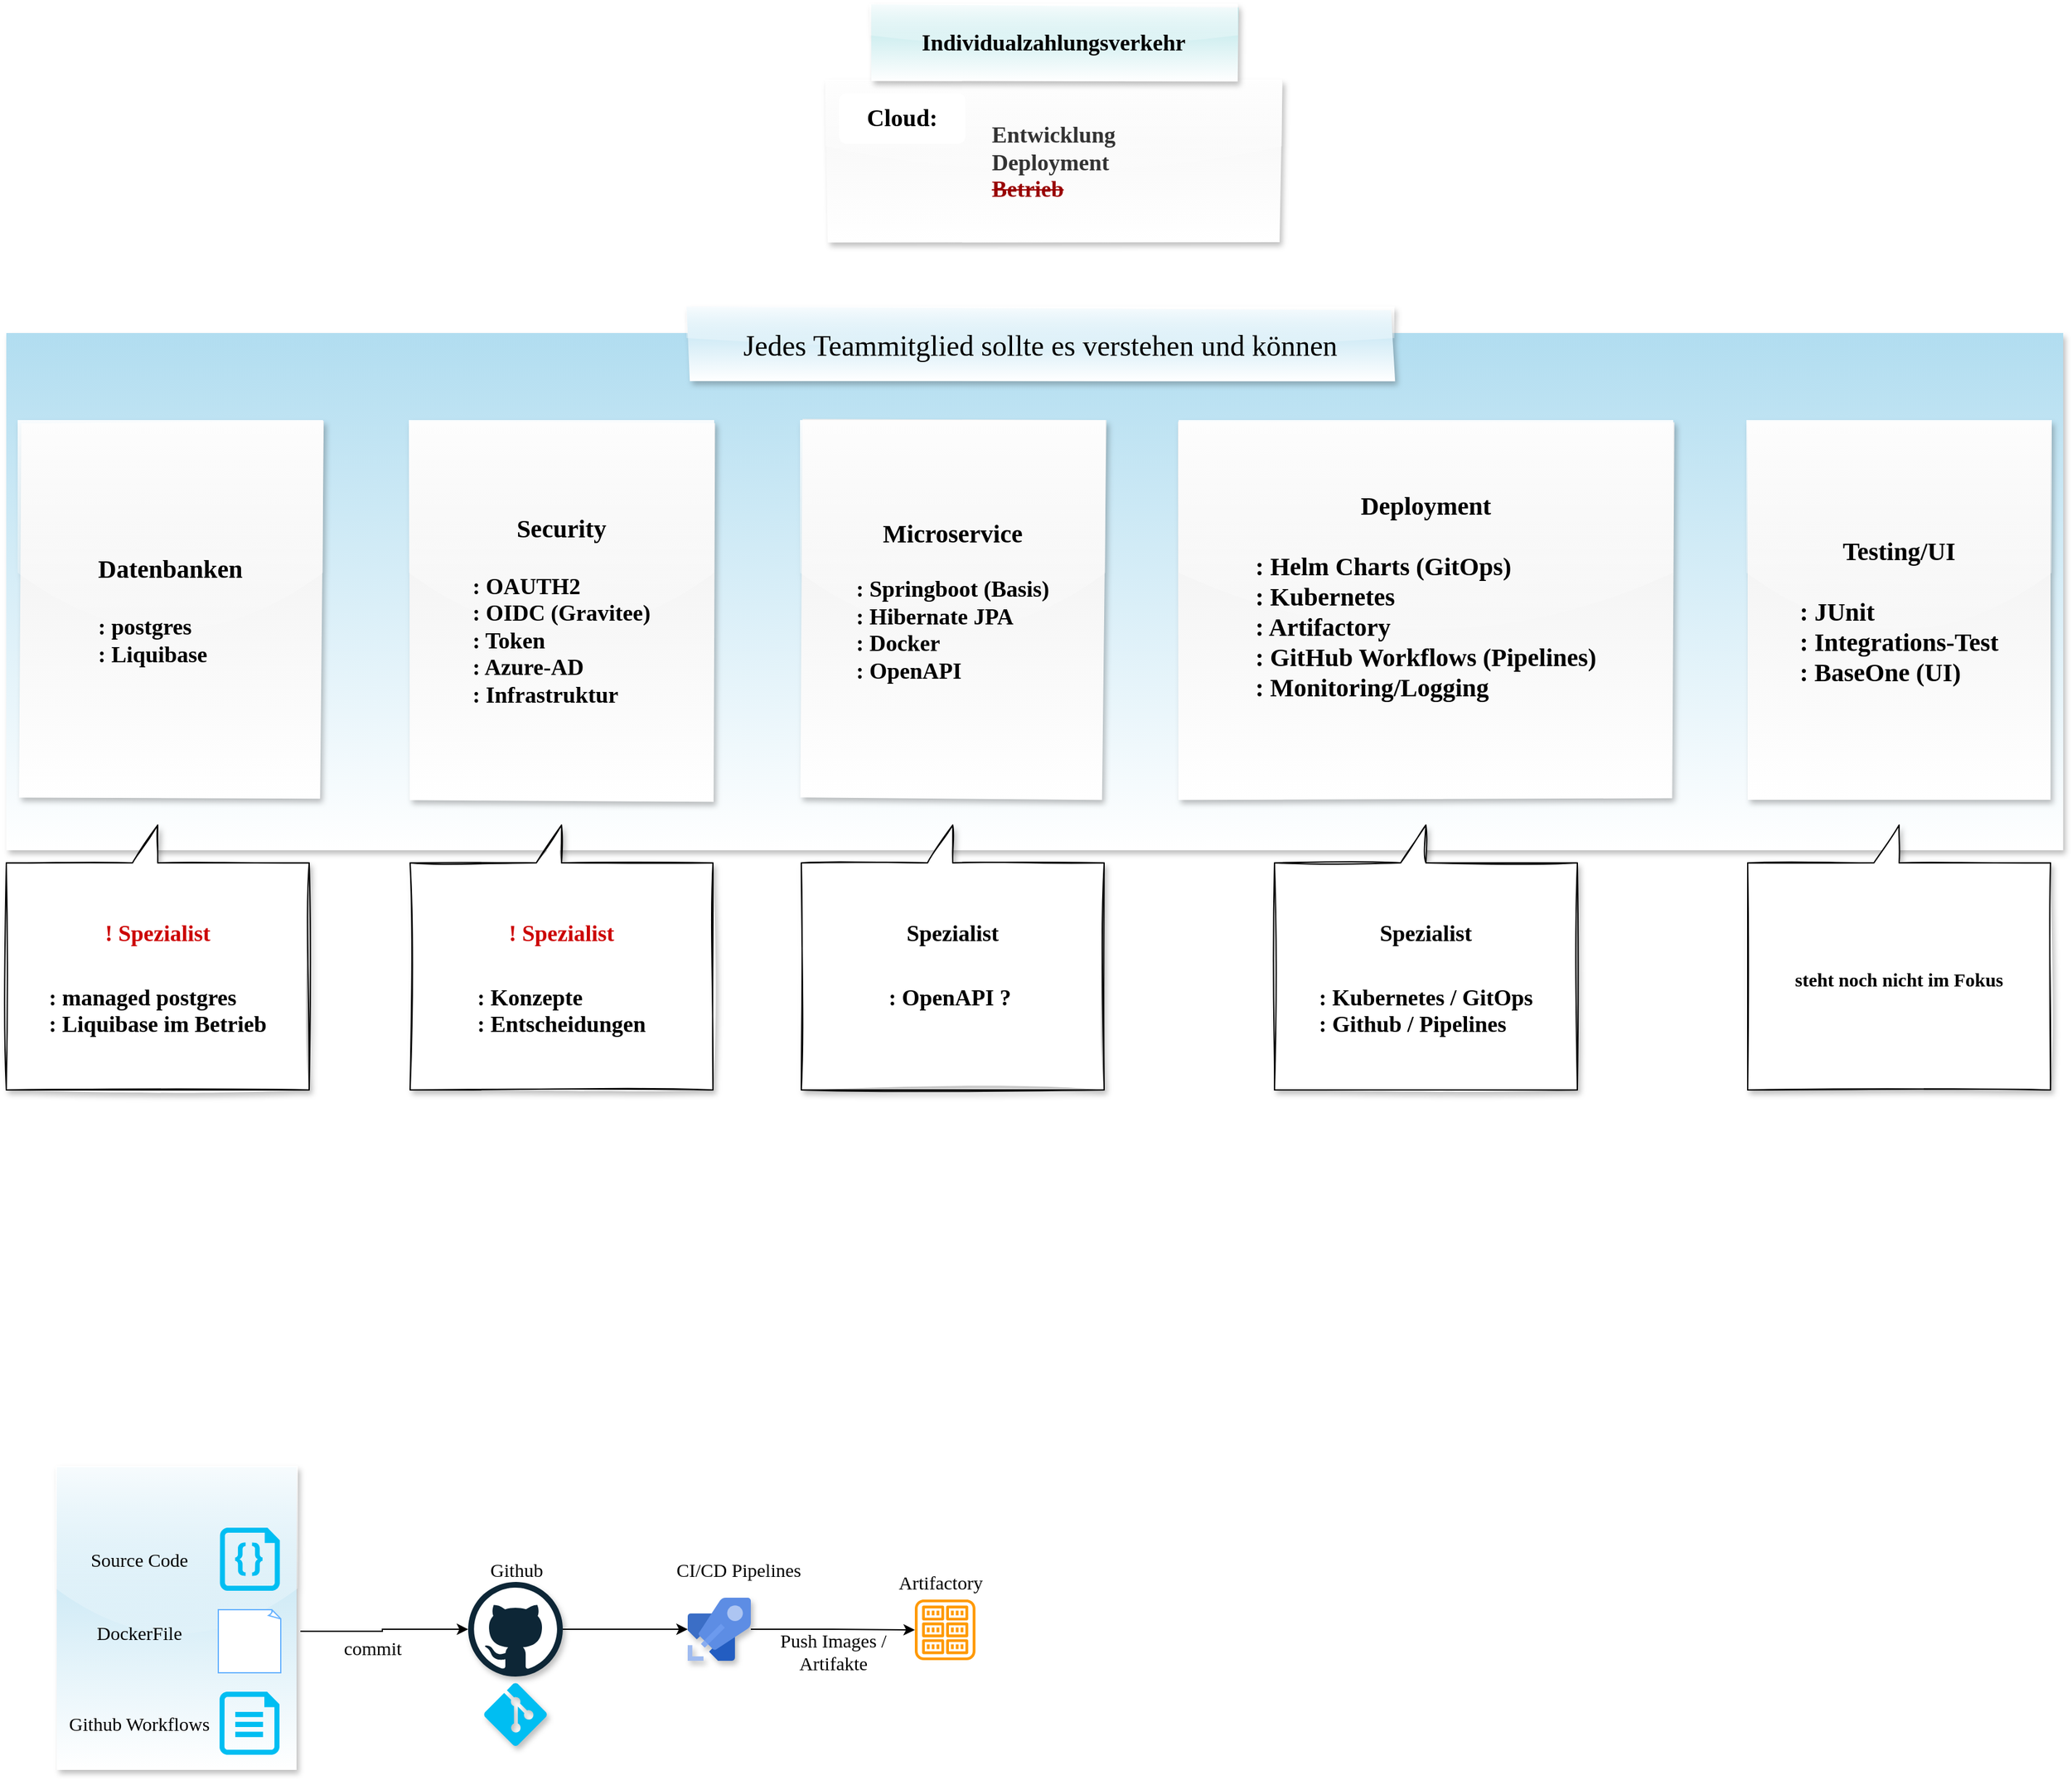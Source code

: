 <mxfile version="15.4.3" type="github">
  <diagram id="PN8kuetyCjDLw-ILb-1d" name="Page-1">
    <mxGraphModel dx="2254" dy="863" grid="1" gridSize="10" guides="1" tooltips="1" connect="1" arrows="1" fold="1" page="1" pageScale="1" pageWidth="827" pageHeight="1169" math="0" shadow="0">
      <root>
        <mxCell id="0" />
        <mxCell id="1" parent="0" />
        <mxCell id="6koIWRQ8JG91AjPf6UxW-10" value="" style="rounded=0;whiteSpace=wrap;html=1;fontFamily=Tahoma;fontSize=23;strokeColor=none;fillColor=#b1ddf0;align=center;gradientColor=#ffffff;shadow=1;" vertex="1" parent="1">
          <mxGeometry x="10" y="270" width="1630" height="410" as="geometry" />
        </mxCell>
        <mxCell id="6koIWRQ8JG91AjPf6UxW-1" value="&lt;div style=&quot;text-align: justify&quot;&gt;&lt;b&gt;&lt;font style=&quot;font-size: 18px&quot;&gt;&lt;font face=&quot;Verdana&quot;&gt;Entwicklung&lt;/font&gt;&lt;/font&gt;&lt;/b&gt;&lt;/div&gt;&lt;b&gt;&lt;div style=&quot;text-align: justify&quot;&gt;&lt;b&gt;&lt;font style=&quot;font-size: 18px&quot;&gt;&lt;font face=&quot;Verdana&quot;&gt;Deployment&lt;/font&gt;&lt;/font&gt;&lt;/b&gt;&lt;/div&gt;&lt;font style=&quot;font-size: 18px&quot;&gt;&lt;div style=&quot;text-align: justify&quot;&gt;&lt;b style=&quot;font-size: 12px&quot;&gt;&lt;font style=&quot;font-size: 18px&quot;&gt;&lt;font face=&quot;Verdana&quot; color=&quot;#990000&quot;&gt;&lt;strike&gt;Betrieb&lt;/strike&gt;&lt;/font&gt;&lt;/font&gt;&lt;/b&gt;&lt;/div&gt;&lt;/font&gt;&lt;/b&gt;" style="rounded=0;whiteSpace=wrap;html=1;fillColor=#f5f5f5;strokeColor=none;fontColor=#333333;align=center;gradientColor=#ffffff;glass=1;shadow=1;sketch=1;" vertex="1" parent="1">
          <mxGeometry x="660" y="70" width="360" height="130" as="geometry" />
        </mxCell>
        <mxCell id="6koIWRQ8JG91AjPf6UxW-2" value="&lt;b&gt;Individualzahlungsverkehr&lt;/b&gt;" style="rounded=0;whiteSpace=wrap;html=1;fontFamily=Verdana;fontSize=18;align=center;fillColor=#b0e3e6;strokeColor=none;gradientColor=#ffffff;shadow=1;sketch=1;glass=1;" vertex="1" parent="1">
          <mxGeometry x="695" y="10" width="290" height="60" as="geometry" />
        </mxCell>
        <mxCell id="CYHRr_JMQJdO4Y0wQpkW-1" value="&lt;b&gt;&lt;font style=&quot;font-size: 19px&quot; face=&quot;Verdana&quot;&gt;Cloud:&lt;/font&gt;&lt;/b&gt;" style="rounded=1;whiteSpace=wrap;html=1;strokeColor=none;fillColor=#FFFFFF;" parent="1" vertex="1">
          <mxGeometry x="670" y="80" width="100" height="40" as="geometry" />
        </mxCell>
        <mxCell id="6koIWRQ8JG91AjPf6UxW-3" value="&lt;div style=&quot;font-size: 20px&quot;&gt;&lt;font face=&quot;Verdana&quot; style=&quot;font-size: 20px&quot;&gt;&lt;b&gt;Datenbanken&lt;/b&gt;&lt;/font&gt;&lt;/div&gt;&lt;div style=&quot;font-size: 20px&quot;&gt;&lt;br&gt;&lt;/div&gt;&lt;div style=&quot;text-align: justify&quot;&gt;&lt;font face=&quot;Verdana&quot;&gt;&lt;b style=&quot;font-size: 18px&quot;&gt;: &lt;/b&gt;&lt;b style=&quot;font-size: 18px&quot;&gt;postgres&lt;/b&gt;&lt;/font&gt;&lt;/div&gt;&lt;div style=&quot;text-align: justify&quot;&gt;&lt;font face=&quot;Verdana&quot;&gt;&lt;span style=&quot;font-size: 18px&quot;&gt;&lt;b&gt;: Liquibase&lt;/b&gt;&lt;/span&gt;&lt;/font&gt;&lt;/div&gt;" style="rounded=0;whiteSpace=wrap;html=1;fillColor=#eeeeee;strokeColor=none;align=center;gradientColor=#ffffff;glass=1;shadow=1;sketch=1;" vertex="1" parent="1">
          <mxGeometry x="20" y="340" width="240" height="300" as="geometry" />
        </mxCell>
        <mxCell id="6koIWRQ8JG91AjPf6UxW-4" value="&lt;div&gt;&lt;b&gt;&lt;font&gt;&lt;font face=&quot;Verdana&quot; style=&quot;font-size: 20px&quot;&gt;Security&lt;/font&gt;&lt;/font&gt;&lt;/b&gt;&lt;/div&gt;&lt;div style=&quot;text-align: justify&quot;&gt;&lt;b&gt;&lt;font&gt;&lt;font face=&quot;Verdana&quot; style=&quot;font-size: 20px&quot;&gt;&lt;br&gt;&lt;/font&gt;&lt;/font&gt;&lt;/b&gt;&lt;/div&gt;&lt;b&gt;&lt;div style=&quot;text-align: justify&quot;&gt;&lt;b&gt;&lt;font style=&quot;font-size: 18px&quot;&gt;&lt;font face=&quot;Verdana&quot;&gt;: OAUTH2&lt;/font&gt;&lt;/font&gt;&lt;/b&gt;&lt;/div&gt;&lt;font style=&quot;font-size: 18px&quot;&gt;&lt;div style=&quot;text-align: justify&quot;&gt;&lt;b style=&quot;font-size: 12px&quot;&gt;&lt;font style=&quot;font-size: 18px&quot;&gt;&lt;font face=&quot;Verdana&quot;&gt;: OIDC (Gravitee)&lt;/font&gt;&lt;/font&gt;&lt;/b&gt;&lt;/div&gt;&lt;div style=&quot;text-align: justify&quot;&gt;&lt;b style=&quot;font-size: 12px&quot;&gt;&lt;font style=&quot;font-size: 18px&quot;&gt;&lt;font face=&quot;Verdana&quot;&gt;: Token&lt;/font&gt;&lt;/font&gt;&lt;/b&gt;&lt;/div&gt;&lt;div style=&quot;text-align: justify&quot;&gt;&lt;b style=&quot;font-size: 12px&quot;&gt;&lt;font style=&quot;font-size: 18px&quot;&gt;&lt;font face=&quot;Verdana&quot;&gt;: Azure-AD&lt;/font&gt;&lt;/font&gt;&lt;/b&gt;&lt;/div&gt;&lt;div style=&quot;text-align: justify&quot;&gt;&lt;b style=&quot;font-size: 12px&quot;&gt;&lt;font style=&quot;font-size: 18px&quot;&gt;&lt;font face=&quot;Verdana&quot;&gt;:&amp;nbsp;&lt;/font&gt;&lt;/font&gt;&lt;/b&gt;&lt;b style=&quot;font-family: &amp;#34;verdana&amp;#34;&quot;&gt;Infrastruktur&lt;/b&gt;&lt;/div&gt;&lt;/font&gt;&lt;/b&gt;" style="rounded=0;whiteSpace=wrap;html=1;fillColor=#eeeeee;strokeColor=none;align=center;gradientColor=#ffffff;shadow=1;sketch=1;glass=1;" vertex="1" parent="1">
          <mxGeometry x="330" y="340" width="240" height="300" as="geometry" />
        </mxCell>
        <mxCell id="6koIWRQ8JG91AjPf6UxW-5" value="&lt;div&gt;&lt;font face=&quot;Verdana&quot; size=&quot;1&quot;&gt;&lt;b style=&quot;font-size: 20px&quot;&gt;Microservice&lt;/b&gt;&lt;/font&gt;&lt;/div&gt;&lt;div style=&quot;text-align: justify&quot;&gt;&lt;font face=&quot;Verdana&quot;&gt;&lt;span style=&quot;font-size: 18px&quot;&gt;&lt;b&gt;&lt;br&gt;&lt;/b&gt;&lt;/span&gt;&lt;/font&gt;&lt;/div&gt;&lt;div style=&quot;text-align: justify&quot;&gt;&lt;font face=&quot;Verdana&quot;&gt;&lt;span style=&quot;font-size: 18px&quot;&gt;&lt;b&gt;: Springboot (Basis)&lt;/b&gt;&lt;/span&gt;&lt;/font&gt;&lt;/div&gt;&lt;div style=&quot;text-align: justify&quot;&gt;&lt;font face=&quot;Verdana&quot;&gt;&lt;span style=&quot;font-size: 18px&quot;&gt;&lt;b&gt;: Hibernate JPA&lt;/b&gt;&lt;/span&gt;&lt;/font&gt;&lt;/div&gt;&lt;div style=&quot;text-align: justify&quot;&gt;&lt;font face=&quot;Verdana&quot;&gt;&lt;span style=&quot;font-size: 18px&quot;&gt;&lt;b&gt;: Docker&lt;/b&gt;&lt;/span&gt;&lt;/font&gt;&lt;/div&gt;&lt;div style=&quot;text-align: justify&quot;&gt;&lt;font face=&quot;Verdana&quot;&gt;&lt;span style=&quot;font-size: 18px&quot;&gt;&lt;b&gt;: OpenAPI&lt;/b&gt;&lt;/span&gt;&lt;/font&gt;&lt;/div&gt;&lt;div style=&quot;text-align: justify&quot;&gt;&lt;br&gt;&lt;/div&gt;" style="rounded=0;whiteSpace=wrap;html=1;fillColor=#eeeeee;strokeColor=none;align=center;gradientColor=#ffffff;shadow=1;sketch=1;glass=1;" vertex="1" parent="1">
          <mxGeometry x="640" y="340" width="240" height="300" as="geometry" />
        </mxCell>
        <mxCell id="6koIWRQ8JG91AjPf6UxW-6" value="&lt;div&gt;&lt;font face=&quot;Verdana&quot; size=&quot;1&quot;&gt;&lt;b style=&quot;font-size: 20px&quot;&gt;Deployment&lt;/b&gt;&lt;/font&gt;&lt;/div&gt;&lt;div&gt;&lt;font face=&quot;Verdana&quot; size=&quot;1&quot;&gt;&lt;b style=&quot;font-size: 20px&quot;&gt;&lt;br&gt;&lt;/b&gt;&lt;/font&gt;&lt;/div&gt;&lt;div style=&quot;text-align: justify&quot;&gt;&lt;font face=&quot;Verdana&quot; size=&quot;1&quot;&gt;&lt;b style=&quot;font-size: 20px&quot;&gt;:&amp;nbsp;&lt;/b&gt;&lt;/font&gt;&lt;b style=&quot;font-family: &amp;#34;verdana&amp;#34; ; font-size: 20px&quot;&gt;Helm Charts (GitOps)&amp;nbsp;&lt;/b&gt;&lt;/div&gt;&lt;div style=&quot;text-align: justify&quot;&gt;&lt;b style=&quot;font-family: &amp;#34;verdana&amp;#34; ; font-size: 20px&quot;&gt;: Kubernetes&lt;/b&gt;&lt;/div&gt;&lt;div style=&quot;text-align: justify&quot;&gt;&lt;b style=&quot;font-family: &amp;#34;verdana&amp;#34; ; font-size: 20px&quot;&gt;: Artifactory&lt;/b&gt;&lt;/div&gt;&lt;div style=&quot;text-align: justify&quot;&gt;&lt;b style=&quot;font-family: &amp;#34;verdana&amp;#34; ; font-size: 20px&quot;&gt;: GitHub Workflows (Pipelines)&lt;/b&gt;&lt;/div&gt;&lt;div style=&quot;text-align: justify&quot;&gt;&lt;b style=&quot;font-family: &amp;#34;verdana&amp;#34; ; font-size: 20px&quot;&gt;: Monitoring/Logging&lt;/b&gt;&lt;/div&gt;&lt;div style=&quot;text-align: justify&quot;&gt;&lt;b style=&quot;font-family: &amp;#34;verdana&amp;#34; ; font-size: 20px&quot;&gt;&lt;br&gt;&lt;/b&gt;&lt;/div&gt;" style="rounded=0;whiteSpace=wrap;html=1;fillColor=#eeeeee;strokeColor=none;align=center;gradientColor=#ffffff;sketch=1;shadow=1;glass=1;" vertex="1" parent="1">
          <mxGeometry x="940" y="340" width="390" height="300" as="geometry" />
        </mxCell>
        <mxCell id="6koIWRQ8JG91AjPf6UxW-7" value="&lt;div&gt;&lt;font face=&quot;Verdana&quot; size=&quot;1&quot;&gt;&lt;b style=&quot;font-size: 20px&quot;&gt;Testing/UI&lt;/b&gt;&lt;/font&gt;&lt;/div&gt;&lt;div&gt;&lt;font face=&quot;Verdana&quot; size=&quot;1&quot;&gt;&lt;b style=&quot;font-size: 20px&quot;&gt;&lt;br&gt;&lt;/b&gt;&lt;/font&gt;&lt;/div&gt;&lt;div style=&quot;text-align: justify&quot;&gt;&lt;font face=&quot;Verdana&quot; size=&quot;1&quot;&gt;&lt;b style=&quot;font-size: 20px&quot;&gt;: JUnit&lt;/b&gt;&lt;/font&gt;&lt;/div&gt;&lt;div style=&quot;text-align: justify&quot;&gt;&lt;font face=&quot;Verdana&quot; size=&quot;1&quot;&gt;&lt;b style=&quot;font-size: 20px&quot;&gt;: Integrations-Test&lt;/b&gt;&lt;/font&gt;&lt;/div&gt;&lt;div style=&quot;text-align: justify&quot;&gt;&lt;font face=&quot;Verdana&quot; size=&quot;1&quot;&gt;&lt;b style=&quot;font-size: 20px&quot;&gt;: BaseOne (UI)&lt;/b&gt;&lt;/font&gt;&lt;/div&gt;" style="rounded=0;whiteSpace=wrap;html=1;fillColor=#eeeeee;strokeColor=none;align=center;gradientColor=#ffffff;shadow=1;glass=1;" vertex="1" parent="1">
          <mxGeometry x="1390" y="340" width="240" height="300" as="geometry" />
        </mxCell>
        <mxCell id="6koIWRQ8JG91AjPf6UxW-9" value="&lt;font face=&quot;Tahoma&quot; color=&quot;#000000&quot; style=&quot;font-size: 23px&quot;&gt;Jedes Teammitglied sollte es verstehen und können&lt;/font&gt;" style="rounded=0;whiteSpace=wrap;html=1;fontFamily=Verdana;fontSize=20;strokeColor=none;fillColor=#b1ddf0;align=center;gradientColor=#ffffff;glass=1;shadow=1;sketch=1;" vertex="1" parent="1">
          <mxGeometry x="550" y="250" width="559" height="60" as="geometry" />
        </mxCell>
        <mxCell id="6koIWRQ8JG91AjPf6UxW-11" value="&lt;div&gt;&lt;b style=&quot;font-size: 18px&quot;&gt;&lt;font color=&quot;#cc0000&quot;&gt;! Spezialist&lt;/font&gt;&lt;/b&gt;&lt;/div&gt;&lt;div style=&quot;text-align: justify&quot;&gt;&lt;span style=&quot;font-size: 18px&quot;&gt;&lt;b&gt;&lt;br&gt;&lt;/b&gt;&lt;/span&gt;&lt;/div&gt;&lt;font style=&quot;font-size: 18px ; font-weight: bold&quot;&gt;&lt;div style=&quot;text-align: left&quot;&gt;&lt;span&gt;: managed postgres&lt;/span&gt;&lt;/div&gt;&lt;div style=&quot;text-align: left&quot;&gt;&lt;span&gt;: Liquibase im Betrieb&lt;/span&gt;&lt;/div&gt;&lt;/font&gt;" style="shape=callout;whiteSpace=wrap;html=1;perimeter=calloutPerimeter;rounded=0;shadow=1;glass=1;sketch=1;fontFamily=Tahoma;fontSize=23;fontColor=#000000;strokeColor=default;fillColor=#FFFFFF;gradientColor=#ffffff;align=center;direction=west;" vertex="1" parent="1">
          <mxGeometry x="10" y="660" width="240" height="210" as="geometry" />
        </mxCell>
        <mxCell id="6koIWRQ8JG91AjPf6UxW-14" value="&lt;div&gt;&lt;b style=&quot;font-size: 18px&quot;&gt;&lt;font color=&quot;#cc0000&quot;&gt;! Spezialist&lt;/font&gt;&lt;/b&gt;&lt;/div&gt;&lt;div style=&quot;text-align: justify&quot;&gt;&lt;span style=&quot;font-size: 18px&quot;&gt;&lt;b&gt;&lt;br&gt;&lt;/b&gt;&lt;/span&gt;&lt;/div&gt;&lt;font style=&quot;font-size: 18px ; font-weight: bold&quot;&gt;&lt;div style=&quot;text-align: left&quot;&gt;&lt;span&gt;: Konzepte&lt;/span&gt;&lt;/div&gt;&lt;div style=&quot;text-align: left&quot;&gt;&lt;span&gt;: Entscheidungen&lt;/span&gt;&lt;/div&gt;&lt;/font&gt;" style="shape=callout;whiteSpace=wrap;html=1;perimeter=calloutPerimeter;rounded=0;shadow=1;glass=1;sketch=1;fontFamily=Tahoma;fontSize=23;fontColor=#000000;strokeColor=default;fillColor=#FFFFFF;gradientColor=#ffffff;align=center;direction=west;" vertex="1" parent="1">
          <mxGeometry x="330" y="660" width="240" height="210" as="geometry" />
        </mxCell>
        <mxCell id="6koIWRQ8JG91AjPf6UxW-15" value="&lt;div&gt;&lt;b style=&quot;font-size: 18px&quot;&gt;Spezialist&lt;/b&gt;&lt;/div&gt;&lt;div style=&quot;text-align: justify&quot;&gt;&lt;span style=&quot;font-size: 18px&quot;&gt;&lt;b&gt;&lt;br&gt;&lt;/b&gt;&lt;/span&gt;&lt;/div&gt;&lt;font style=&quot;font-size: 18px ; font-weight: bold&quot;&gt;&lt;div style=&quot;text-align: left&quot;&gt;&lt;span&gt;: Kubernetes / GitOps&lt;/span&gt;&lt;/div&gt;&lt;div style=&quot;text-align: left&quot;&gt;&lt;span&gt;: Github / Pipelines&lt;/span&gt;&lt;/div&gt;&lt;/font&gt;" style="shape=callout;whiteSpace=wrap;html=1;perimeter=calloutPerimeter;rounded=0;shadow=1;glass=1;sketch=1;fontFamily=Tahoma;fontSize=23;fontColor=#000000;strokeColor=default;fillColor=#FFFFFF;gradientColor=#ffffff;align=center;direction=west;" vertex="1" parent="1">
          <mxGeometry x="1015" y="660" width="240" height="210" as="geometry" />
        </mxCell>
        <mxCell id="6koIWRQ8JG91AjPf6UxW-16" value="&lt;div&gt;&lt;b style=&quot;font-size: 18px&quot;&gt;Spezialist&lt;/b&gt;&lt;/div&gt;&lt;div style=&quot;text-align: justify&quot;&gt;&lt;span style=&quot;font-size: 18px&quot;&gt;&lt;b&gt;&lt;br&gt;&lt;/b&gt;&lt;/span&gt;&lt;/div&gt;&lt;font style=&quot;font-size: 18px ; font-weight: bold&quot;&gt;&lt;div style=&quot;text-align: left&quot;&gt;&lt;span&gt;: OpenAPI ?&amp;nbsp;&lt;/span&gt;&lt;/div&gt;&lt;div style=&quot;text-align: left&quot;&gt;&lt;br&gt;&lt;/div&gt;&lt;/font&gt;" style="shape=callout;whiteSpace=wrap;html=1;perimeter=calloutPerimeter;rounded=0;shadow=1;glass=1;sketch=1;fontFamily=Tahoma;fontSize=23;fontColor=#000000;strokeColor=default;fillColor=#FFFFFF;gradientColor=#ffffff;align=center;direction=west;" vertex="1" parent="1">
          <mxGeometry x="640" y="660" width="240" height="210" as="geometry" />
        </mxCell>
        <mxCell id="6koIWRQ8JG91AjPf6UxW-17" value="&lt;div&gt;&lt;b&gt;&lt;font style=&quot;font-size: 15px&quot;&gt;steht noch nicht im Fokus&lt;/font&gt;&lt;/b&gt;&lt;/div&gt;" style="shape=callout;whiteSpace=wrap;html=1;perimeter=calloutPerimeter;rounded=0;shadow=1;glass=1;sketch=1;fontFamily=Tahoma;fontSize=23;fontColor=#000000;strokeColor=default;fillColor=#FFFFFF;gradientColor=#ffffff;align=center;direction=west;" vertex="1" parent="1">
          <mxGeometry x="1390" y="660" width="240" height="210" as="geometry" />
        </mxCell>
        <mxCell id="6koIWRQ8JG91AjPf6UxW-23" style="edgeStyle=orthogonalEdgeStyle;rounded=0;orthogonalLoop=1;jettySize=auto;html=1;fontFamily=Tahoma;fontSize=15;fontColor=#000000;exitX=1.016;exitY=0.542;exitDx=0;exitDy=0;exitPerimeter=0;" edge="1" parent="1" source="6koIWRQ8JG91AjPf6UxW-43" target="6koIWRQ8JG91AjPf6UxW-19">
          <mxGeometry relative="1" as="geometry" />
        </mxCell>
        <mxCell id="6koIWRQ8JG91AjPf6UxW-25" value="commit" style="text;html=1;align=center;verticalAlign=middle;resizable=0;points=[];autosize=1;strokeColor=none;fillColor=none;fontSize=15;fontFamily=Tahoma;fontColor=#000000;" vertex="1" parent="1">
          <mxGeometry x="270" y="1302" width="60" height="20" as="geometry" />
        </mxCell>
        <mxCell id="6koIWRQ8JG91AjPf6UxW-28" value="" style="group" vertex="1" connectable="0" parent="1">
          <mxGeometry x="376" y="1240" width="75" height="150" as="geometry" />
        </mxCell>
        <mxCell id="6koIWRQ8JG91AjPf6UxW-18" value="" style="verticalLabelPosition=bottom;html=1;verticalAlign=top;align=center;strokeColor=none;fillColor=#00BEF2;shape=mxgraph.azure.git_repository;rounded=0;shadow=1;glass=1;sketch=0;fontFamily=Tahoma;fontSize=15;fontColor=#000000;" vertex="1" parent="6koIWRQ8JG91AjPf6UxW-28">
          <mxGeometry x="12.5" y="100" width="50" height="50" as="geometry" />
        </mxCell>
        <mxCell id="6koIWRQ8JG91AjPf6UxW-19" value="" style="dashed=0;outlineConnect=0;html=1;align=center;labelPosition=center;verticalLabelPosition=bottom;verticalAlign=top;shape=mxgraph.weblogos.github;rounded=0;shadow=1;glass=1;sketch=0;fontFamily=Tahoma;fontSize=15;fontColor=#000000;strokeColor=default;fillColor=#FFFFFF;gradientColor=#ffffff;" vertex="1" parent="6koIWRQ8JG91AjPf6UxW-28">
          <mxGeometry y="20" width="75" height="75" as="geometry" />
        </mxCell>
        <mxCell id="6koIWRQ8JG91AjPf6UxW-27" value="Github" style="text;html=1;align=center;verticalAlign=middle;resizable=0;points=[];autosize=1;strokeColor=none;fillColor=none;fontSize=15;fontFamily=Tahoma;fontColor=#000000;" vertex="1" parent="6koIWRQ8JG91AjPf6UxW-28">
          <mxGeometry x="7.5" width="60" height="20" as="geometry" />
        </mxCell>
        <mxCell id="6koIWRQ8JG91AjPf6UxW-34" style="edgeStyle=orthogonalEdgeStyle;rounded=0;orthogonalLoop=1;jettySize=auto;html=1;fontFamily=Tahoma;fontSize=15;fontColor=#000000;" edge="1" parent="1" source="6koIWRQ8JG91AjPf6UxW-30" target="6koIWRQ8JG91AjPf6UxW-33">
          <mxGeometry relative="1" as="geometry" />
        </mxCell>
        <mxCell id="6koIWRQ8JG91AjPf6UxW-30" value="" style="sketch=0;aspect=fixed;html=1;points=[];align=center;image;fontSize=12;image=img/lib/mscae/Azure_Pipelines.svg;rounded=0;shadow=1;glass=1;fontFamily=Tahoma;fontColor=#000000;strokeColor=default;fillColor=#FFFFFF;gradientColor=#ffffff;" vertex="1" parent="1">
          <mxGeometry x="550" y="1272.5" width="50" height="50" as="geometry" />
        </mxCell>
        <mxCell id="6koIWRQ8JG91AjPf6UxW-31" style="edgeStyle=orthogonalEdgeStyle;rounded=0;orthogonalLoop=1;jettySize=auto;html=1;fontFamily=Tahoma;fontSize=15;fontColor=#000000;" edge="1" parent="1" source="6koIWRQ8JG91AjPf6UxW-19" target="6koIWRQ8JG91AjPf6UxW-30">
          <mxGeometry relative="1" as="geometry" />
        </mxCell>
        <mxCell id="6koIWRQ8JG91AjPf6UxW-32" value="CI/CD Pipelines" style="text;html=1;align=center;verticalAlign=middle;resizable=0;points=[];autosize=1;strokeColor=none;fillColor=none;fontSize=15;fontFamily=Tahoma;fontColor=#000000;" vertex="1" parent="1">
          <mxGeometry x="530" y="1240" width="120" height="20" as="geometry" />
        </mxCell>
        <mxCell id="6koIWRQ8JG91AjPf6UxW-33" value="" style="sketch=0;outlineConnect=0;fontColor=#232F3E;gradientColor=none;fillColor=#FF9900;strokeColor=none;dashed=0;verticalLabelPosition=bottom;verticalAlign=top;align=center;html=1;fontSize=12;fontStyle=0;aspect=fixed;pointerEvents=1;shape=mxgraph.aws4.registry;rounded=0;shadow=0;glass=1;fontFamily=Tahoma;" vertex="1" parent="1">
          <mxGeometry x="730" y="1274" width="48" height="48" as="geometry" />
        </mxCell>
        <mxCell id="6koIWRQ8JG91AjPf6UxW-35" value="Push Images / &lt;br&gt;Artifakte" style="text;html=1;align=center;verticalAlign=middle;resizable=0;points=[];autosize=1;strokeColor=none;fillColor=none;fontSize=15;fontFamily=Tahoma;fontColor=#000000;" vertex="1" parent="1">
          <mxGeometry x="610" y="1295" width="110" height="40" as="geometry" />
        </mxCell>
        <mxCell id="6koIWRQ8JG91AjPf6UxW-36" value="Artifactory" style="text;html=1;align=center;verticalAlign=middle;resizable=0;points=[];autosize=1;strokeColor=none;fillColor=none;fontSize=15;fontFamily=Tahoma;fontColor=#000000;" vertex="1" parent="1">
          <mxGeometry x="710" y="1250" width="80" height="20" as="geometry" />
        </mxCell>
        <mxCell id="6koIWRQ8JG91AjPf6UxW-46" value="" style="group;glass=0;shadow=0;sketch=0;strokeColor=none;rounded=0;fillColor=#f5f5f5;fontColor=#333333;" vertex="1" connectable="0" parent="1">
          <mxGeometry x="70" y="1169" width="170" height="240" as="geometry" />
        </mxCell>
        <mxCell id="6koIWRQ8JG91AjPf6UxW-43" value="" style="rounded=0;whiteSpace=wrap;html=1;shadow=1;glass=1;sketch=0;fontFamily=Tahoma;fontSize=15;strokeColor=none;fillColor=#b1ddf0;align=left;gradientColor=#ffffff;" vertex="1" parent="6koIWRQ8JG91AjPf6UxW-46">
          <mxGeometry x="-20" width="190" height="240" as="geometry" />
        </mxCell>
        <mxCell id="6koIWRQ8JG91AjPf6UxW-21" value="" style="verticalLabelPosition=bottom;html=1;verticalAlign=top;align=center;strokeColor=none;fillColor=#00BEF2;shape=mxgraph.azure.code_file;pointerEvents=1;rounded=0;shadow=0;glass=1;sketch=0;fontFamily=Tahoma;fontSize=15;fontColor=#000000;" vertex="1" parent="6koIWRQ8JG91AjPf6UxW-46">
          <mxGeometry x="109.25" y="48" width="47.5" height="50" as="geometry" />
        </mxCell>
        <mxCell id="6koIWRQ8JG91AjPf6UxW-22" value="Source Code" style="text;html=1;align=center;verticalAlign=middle;resizable=0;points=[];autosize=1;strokeColor=none;fillColor=none;fontSize=15;fontFamily=Tahoma;fontColor=#000000;" vertex="1" parent="6koIWRQ8JG91AjPf6UxW-46">
          <mxGeometry x="-5" y="63" width="100" height="20" as="geometry" />
        </mxCell>
        <mxCell id="6koIWRQ8JG91AjPf6UxW-41" value="" style="group" vertex="1" connectable="0" parent="6koIWRQ8JG91AjPf6UxW-46">
          <mxGeometry x="108" y="113" width="50" height="50" as="geometry" />
        </mxCell>
        <mxCell id="6koIWRQ8JG91AjPf6UxW-40" value="" style="whiteSpace=wrap;html=1;shape=mxgraph.basic.document;rounded=0;shadow=0;glass=1;sketch=0;fontFamily=Tahoma;fontSize=15;fontColor=#000000;strokeColor=#66B2FF;fillColor=#FFFFFF;gradientColor=#ffffff;align=left;" vertex="1" parent="6koIWRQ8JG91AjPf6UxW-41">
          <mxGeometry width="50" height="50" as="geometry" />
        </mxCell>
        <mxCell id="6koIWRQ8JG91AjPf6UxW-37" value="" style="shape=image;html=1;verticalAlign=top;verticalLabelPosition=bottom;labelBackgroundColor=#ffffff;imageAspect=0;aspect=fixed;image=https://cdn4.iconfinder.com/data/icons/logos-and-brands/512/97_Docker_logo_logos-128.png;rounded=0;shadow=0;glass=1;sketch=0;fontFamily=Tahoma;fontSize=15;fontColor=#000000;strokeColor=default;fillColor=#FFFFFF;gradientColor=#ffffff;" vertex="1" parent="6koIWRQ8JG91AjPf6UxW-41">
          <mxGeometry x="8.333" y="8.333" width="33.333" height="33.333" as="geometry" />
        </mxCell>
        <mxCell id="6koIWRQ8JG91AjPf6UxW-45" value="" style="verticalLabelPosition=bottom;html=1;verticalAlign=top;align=center;strokeColor=none;fillColor=#00BEF2;shape=mxgraph.azure.cloud_services_configuration_file;pointerEvents=1;rounded=0;shadow=0;glass=1;sketch=0;fontFamily=Tahoma;fontSize=15;fontColor=#000000;" vertex="1" parent="6koIWRQ8JG91AjPf6UxW-46">
          <mxGeometry x="109" y="178" width="47.5" height="50" as="geometry" />
        </mxCell>
        <mxCell id="6koIWRQ8JG91AjPf6UxW-48" value="Github Workflows" style="text;html=1;align=center;verticalAlign=middle;resizable=0;points=[];autosize=1;strokeColor=none;fillColor=none;fontSize=15;fontFamily=Tahoma;fontColor=#000000;" vertex="1" parent="6koIWRQ8JG91AjPf6UxW-46">
          <mxGeometry x="-20" y="193" width="130" height="20" as="geometry" />
        </mxCell>
        <mxCell id="6koIWRQ8JG91AjPf6UxW-47" value="DockerFile" style="text;html=1;align=center;verticalAlign=middle;resizable=0;points=[];autosize=1;strokeColor=none;fillColor=none;fontSize=15;fontFamily=Tahoma;fontColor=#000000;" vertex="1" parent="6koIWRQ8JG91AjPf6UxW-46">
          <mxGeometry x="5" y="121" width="80" height="20" as="geometry" />
        </mxCell>
      </root>
    </mxGraphModel>
  </diagram>
</mxfile>
